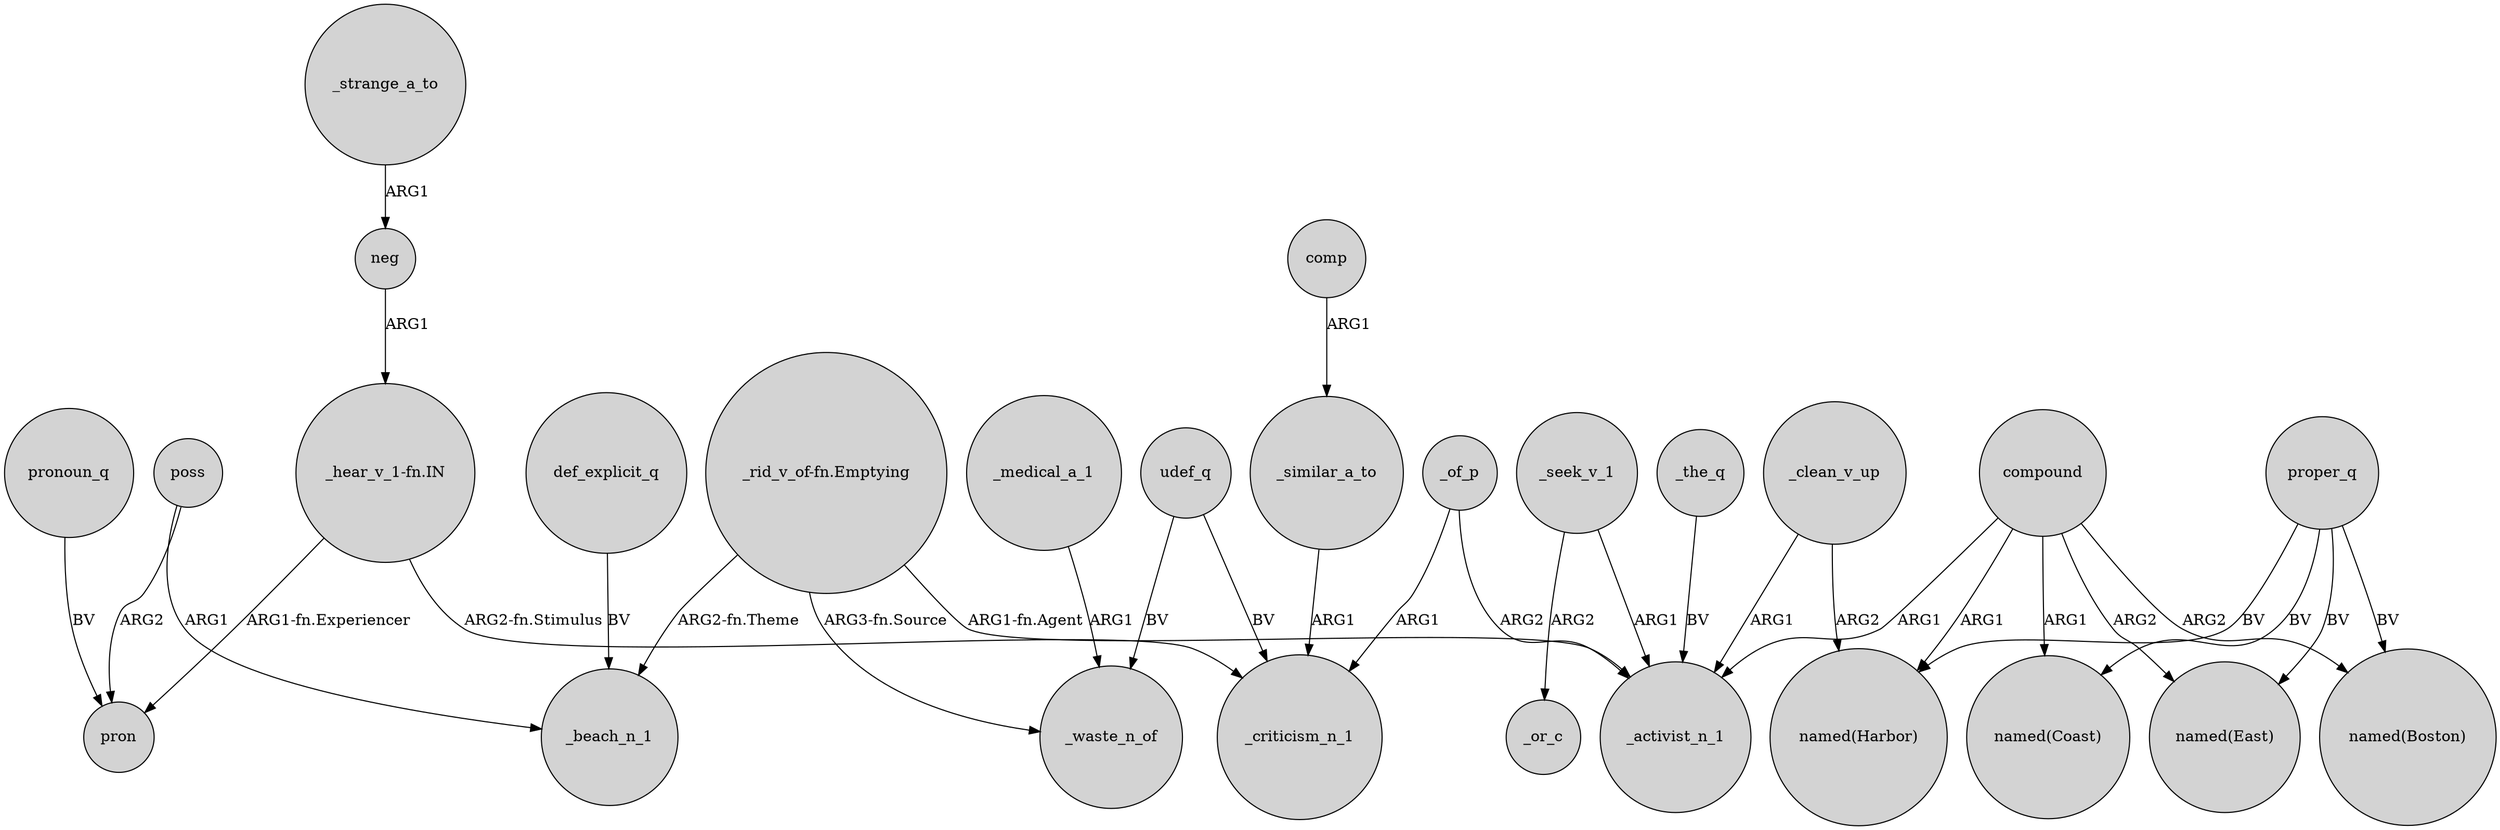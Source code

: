 digraph {
	node [shape=circle style=filled]
	_strange_a_to -> neg [label=ARG1]
	comp -> _similar_a_to [label=ARG1]
	proper_q -> "named(Boston)" [label=BV]
	_medical_a_1 -> _waste_n_of [label=ARG1]
	poss -> pron [label=ARG2]
	"_rid_v_of-fn.Emptying" -> _activist_n_1 [label="ARG1-fn.Agent"]
	"_hear_v_1-fn.IN" -> _criticism_n_1 [label="ARG2-fn.Stimulus"]
	compound -> "named(Boston)" [label=ARG2]
	_clean_v_up -> "named(Harbor)" [label=ARG2]
	_similar_a_to -> _criticism_n_1 [label=ARG1]
	udef_q -> _waste_n_of [label=BV]
	neg -> "_hear_v_1-fn.IN" [label=ARG1]
	compound -> "named(Coast)" [label=ARG1]
	def_explicit_q -> _beach_n_1 [label=BV]
	_clean_v_up -> _activist_n_1 [label=ARG1]
	pronoun_q -> pron [label=BV]
	udef_q -> _criticism_n_1 [label=BV]
	_seek_v_1 -> _or_c [label=ARG2]
	_of_p -> _activist_n_1 [label=ARG2]
	"_rid_v_of-fn.Emptying" -> _beach_n_1 [label="ARG2-fn.Theme"]
	"_hear_v_1-fn.IN" -> pron [label="ARG1-fn.Experiencer"]
	_of_p -> _criticism_n_1 [label=ARG1]
	compound -> "named(Harbor)" [label=ARG1]
	_the_q -> _activist_n_1 [label=BV]
	_seek_v_1 -> _activist_n_1 [label=ARG1]
	"_rid_v_of-fn.Emptying" -> _waste_n_of [label="ARG3-fn.Source"]
	proper_q -> "named(East)" [label=BV]
	poss -> _beach_n_1 [label=ARG1]
	proper_q -> "named(Harbor)" [label=BV]
	compound -> "named(East)" [label=ARG2]
	compound -> _activist_n_1 [label=ARG1]
	proper_q -> "named(Coast)" [label=BV]
}
